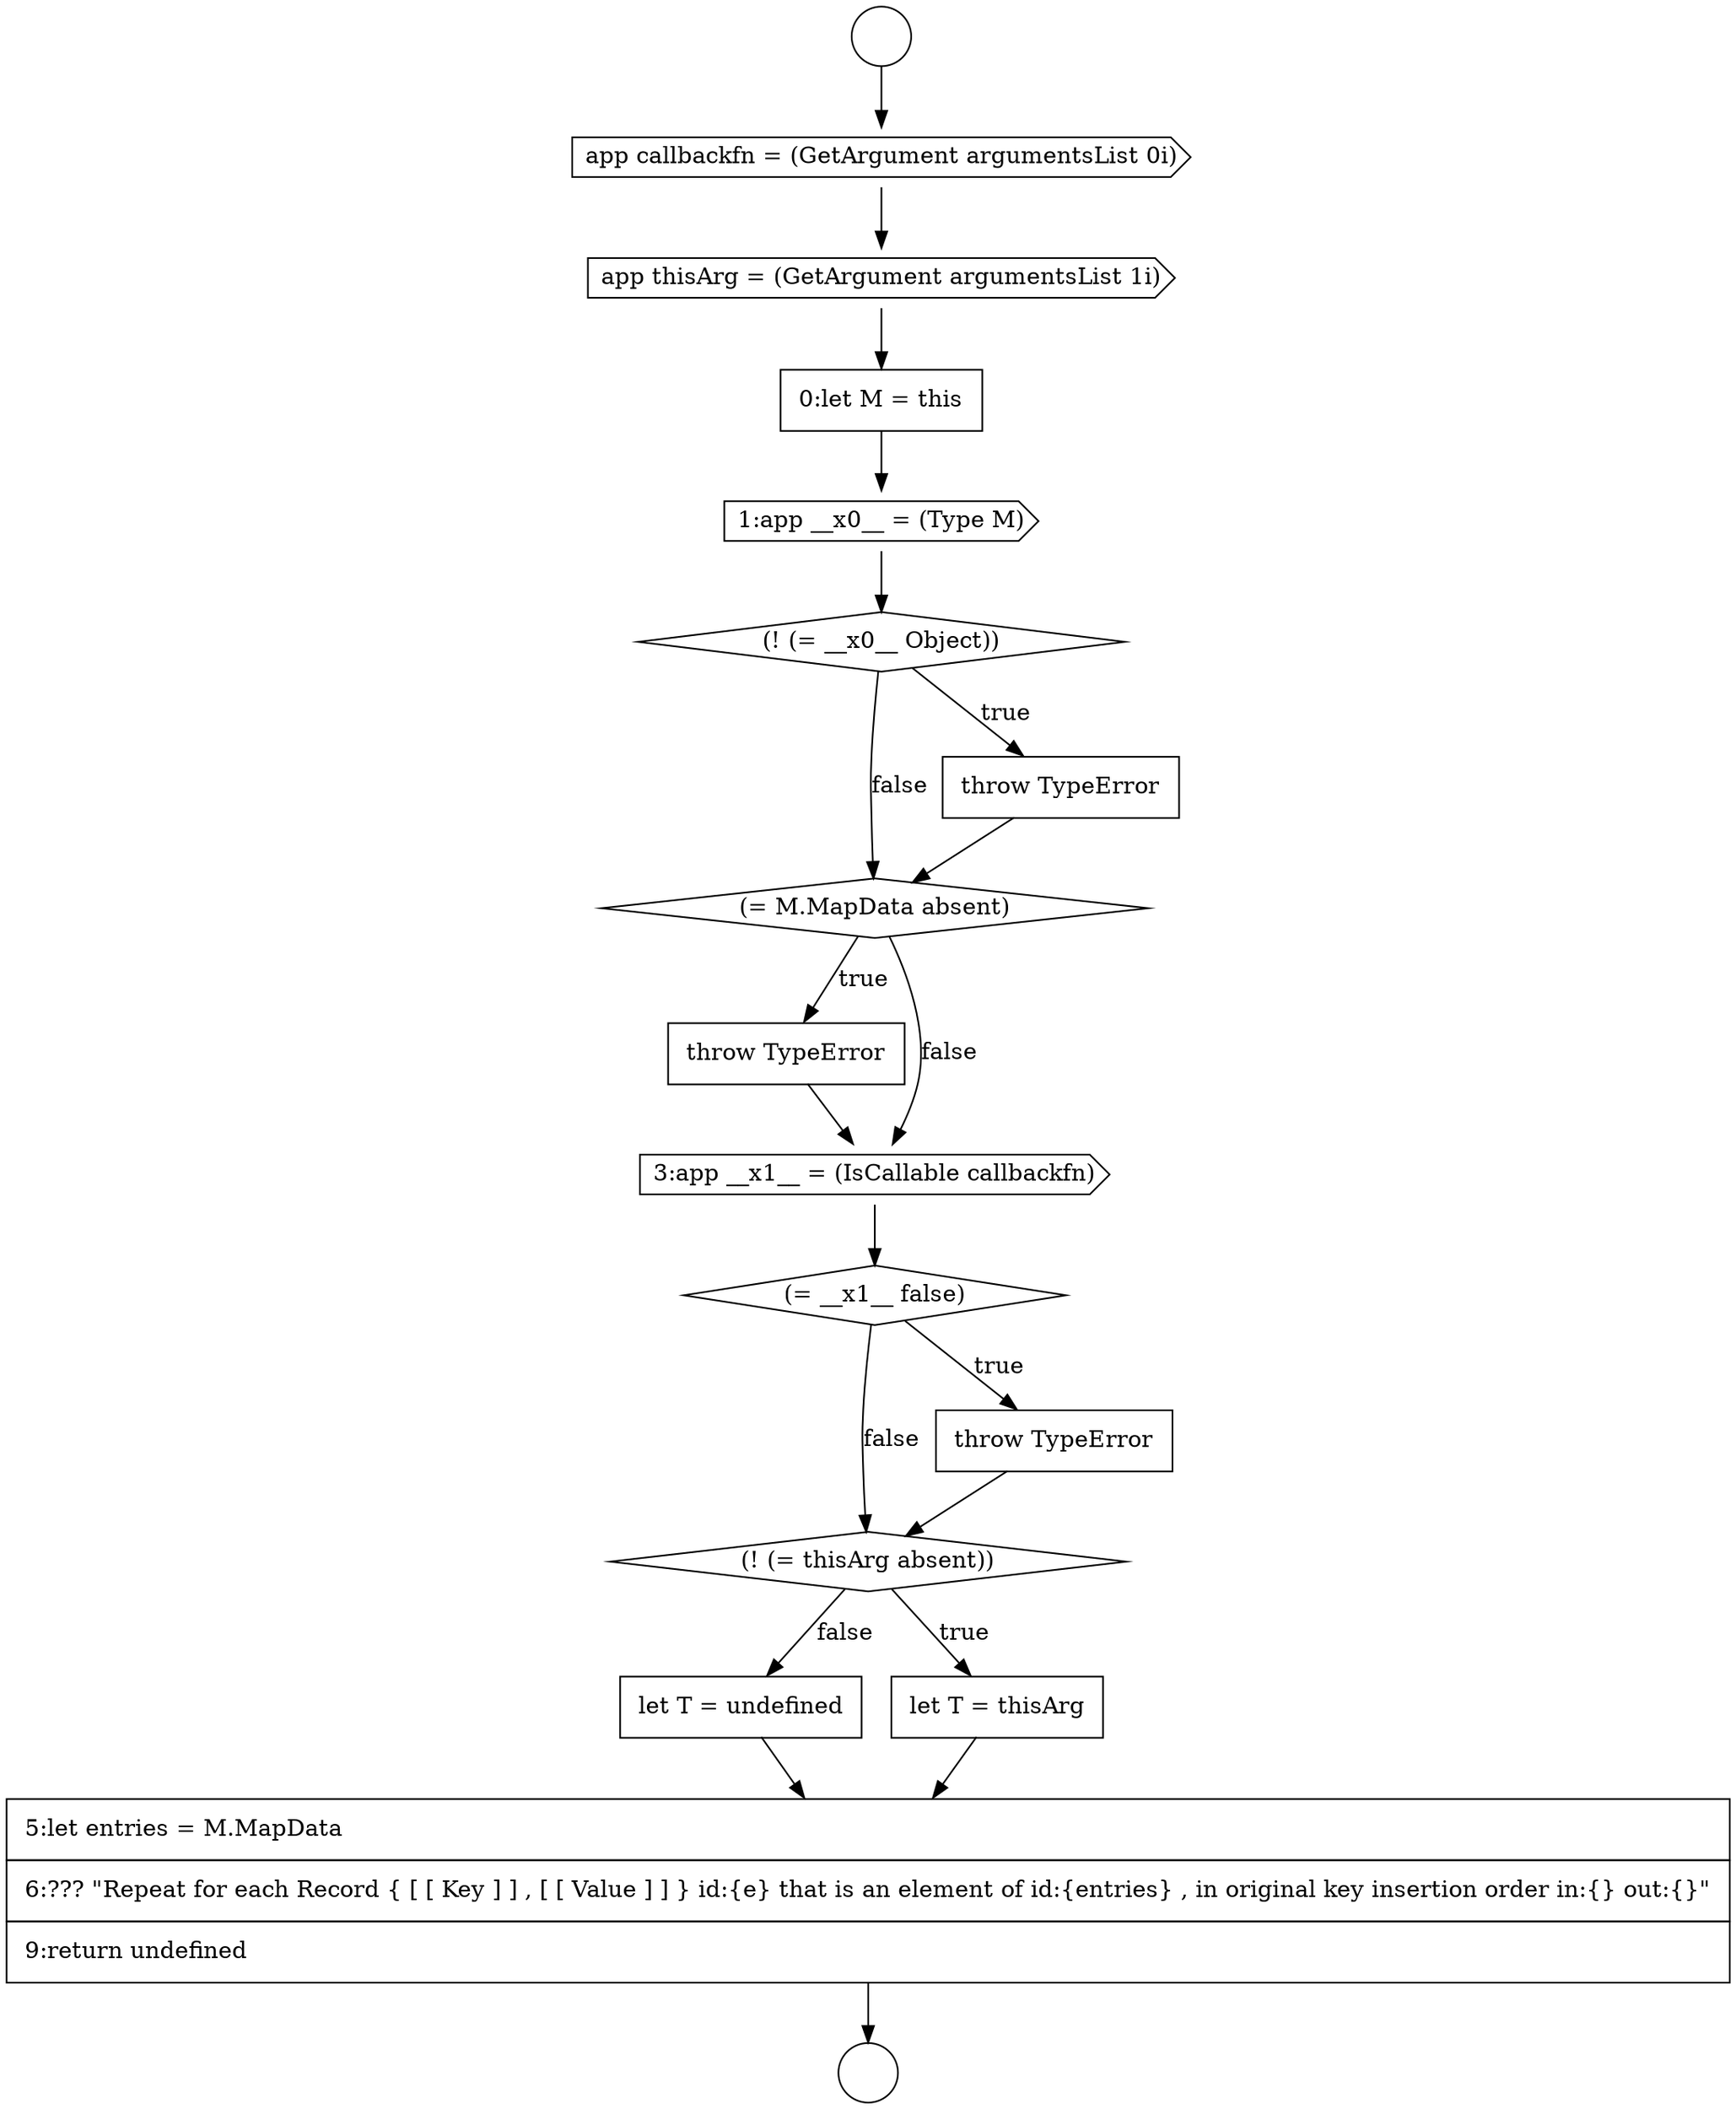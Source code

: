 digraph {
  node14399 [shape=none, margin=0, label=<<font color="black">
    <table border="0" cellborder="1" cellspacing="0" cellpadding="10">
      <tr><td align="left">5:let entries = M.MapData</td></tr>
      <tr><td align="left">6:??? &quot;Repeat for each Record { [ [ Key ] ] , [ [ Value ] ] } id:{e} that is an element of id:{entries} , in original key insertion order in:{} out:{}&quot;</td></tr>
      <tr><td align="left">9:return undefined</td></tr>
    </table>
  </font>> color="black" fillcolor="white" style=filled]
  node14396 [shape=diamond, label=<<font color="black">(! (= thisArg absent))</font>> color="black" fillcolor="white" style=filled]
  node14391 [shape=diamond, label=<<font color="black">(= M.MapData absent)</font>> color="black" fillcolor="white" style=filled]
  node14387 [shape=none, margin=0, label=<<font color="black">
    <table border="0" cellborder="1" cellspacing="0" cellpadding="10">
      <tr><td align="left">0:let M = this</td></tr>
    </table>
  </font>> color="black" fillcolor="white" style=filled]
  node14395 [shape=none, margin=0, label=<<font color="black">
    <table border="0" cellborder="1" cellspacing="0" cellpadding="10">
      <tr><td align="left">throw TypeError</td></tr>
    </table>
  </font>> color="black" fillcolor="white" style=filled]
  node14398 [shape=none, margin=0, label=<<font color="black">
    <table border="0" cellborder="1" cellspacing="0" cellpadding="10">
      <tr><td align="left">let T = undefined</td></tr>
    </table>
  </font>> color="black" fillcolor="white" style=filled]
  node14392 [shape=none, margin=0, label=<<font color="black">
    <table border="0" cellborder="1" cellspacing="0" cellpadding="10">
      <tr><td align="left">throw TypeError</td></tr>
    </table>
  </font>> color="black" fillcolor="white" style=filled]
  node14388 [shape=cds, label=<<font color="black">1:app __x0__ = (Type M)</font>> color="black" fillcolor="white" style=filled]
  node14394 [shape=diamond, label=<<font color="black">(= __x1__ false)</font>> color="black" fillcolor="white" style=filled]
  node14384 [shape=circle label=" " color="black" fillcolor="white" style=filled]
  node14397 [shape=none, margin=0, label=<<font color="black">
    <table border="0" cellborder="1" cellspacing="0" cellpadding="10">
      <tr><td align="left">let T = thisArg</td></tr>
    </table>
  </font>> color="black" fillcolor="white" style=filled]
  node14385 [shape=cds, label=<<font color="black">app callbackfn = (GetArgument argumentsList 0i)</font>> color="black" fillcolor="white" style=filled]
  node14389 [shape=diamond, label=<<font color="black">(! (= __x0__ Object))</font>> color="black" fillcolor="white" style=filled]
  node14383 [shape=circle label=" " color="black" fillcolor="white" style=filled]
  node14393 [shape=cds, label=<<font color="black">3:app __x1__ = (IsCallable callbackfn)</font>> color="black" fillcolor="white" style=filled]
  node14386 [shape=cds, label=<<font color="black">app thisArg = (GetArgument argumentsList 1i)</font>> color="black" fillcolor="white" style=filled]
  node14390 [shape=none, margin=0, label=<<font color="black">
    <table border="0" cellborder="1" cellspacing="0" cellpadding="10">
      <tr><td align="left">throw TypeError</td></tr>
    </table>
  </font>> color="black" fillcolor="white" style=filled]
  node14396 -> node14397 [label=<<font color="black">true</font>> color="black"]
  node14396 -> node14398 [label=<<font color="black">false</font>> color="black"]
  node14397 -> node14399 [ color="black"]
  node14388 -> node14389 [ color="black"]
  node14389 -> node14390 [label=<<font color="black">true</font>> color="black"]
  node14389 -> node14391 [label=<<font color="black">false</font>> color="black"]
  node14395 -> node14396 [ color="black"]
  node14385 -> node14386 [ color="black"]
  node14390 -> node14391 [ color="black"]
  node14392 -> node14393 [ color="black"]
  node14387 -> node14388 [ color="black"]
  node14391 -> node14392 [label=<<font color="black">true</font>> color="black"]
  node14391 -> node14393 [label=<<font color="black">false</font>> color="black"]
  node14398 -> node14399 [ color="black"]
  node14386 -> node14387 [ color="black"]
  node14394 -> node14395 [label=<<font color="black">true</font>> color="black"]
  node14394 -> node14396 [label=<<font color="black">false</font>> color="black"]
  node14399 -> node14384 [ color="black"]
  node14393 -> node14394 [ color="black"]
  node14383 -> node14385 [ color="black"]
}
